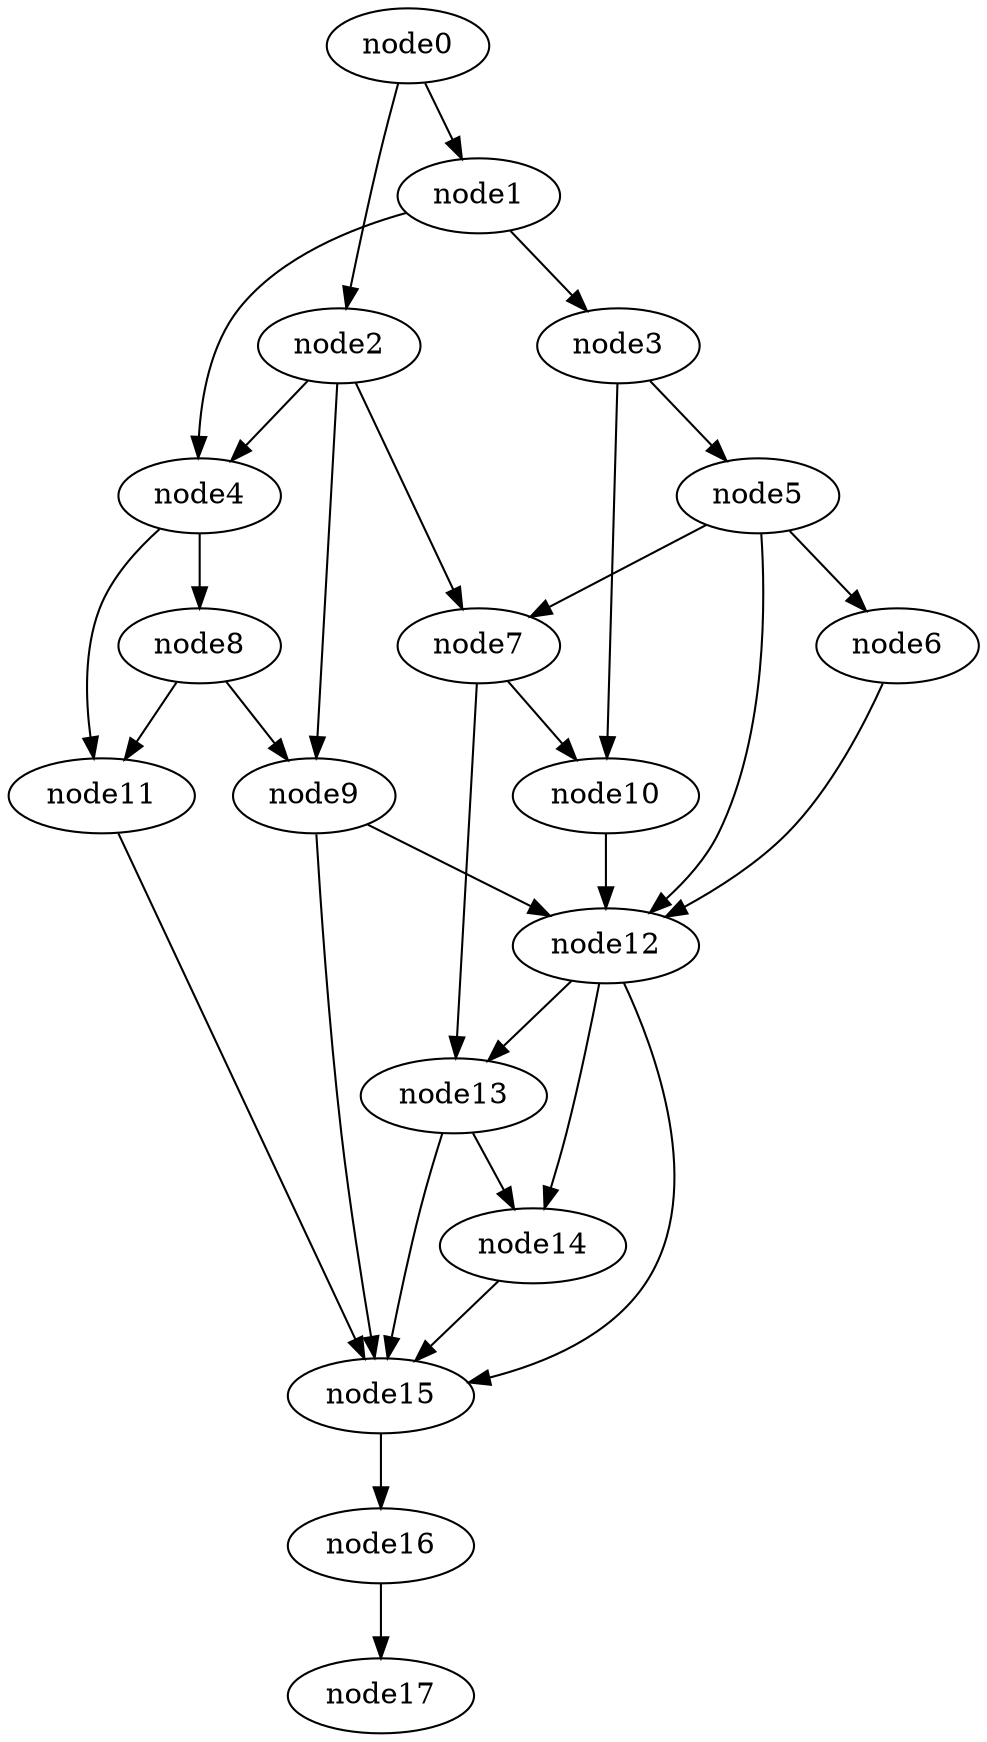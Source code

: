 digraph g{
	node17
	node16 -> node17
	node15 -> node16
	node14 -> node15
	node13 -> node15
	node13 -> node14
	node12 -> node15
	node12 -> node14
	node12 -> node13
	node11 -> node15
	node10 -> node12
	node9 -> node15
	node9 -> node12
	node8 -> node11
	node8 -> node9
	node7 -> node13
	node7 -> node10
	node6 -> node12
	node5 -> node12
	node5 -> node7
	node5 -> node6
	node4 -> node11
	node4 -> node8
	node3 -> node10
	node3 -> node5
	node2 -> node9
	node2 -> node7
	node2 -> node4
	node1 -> node4
	node1 -> node3
	node0 -> node2
	node0 -> node1
}
